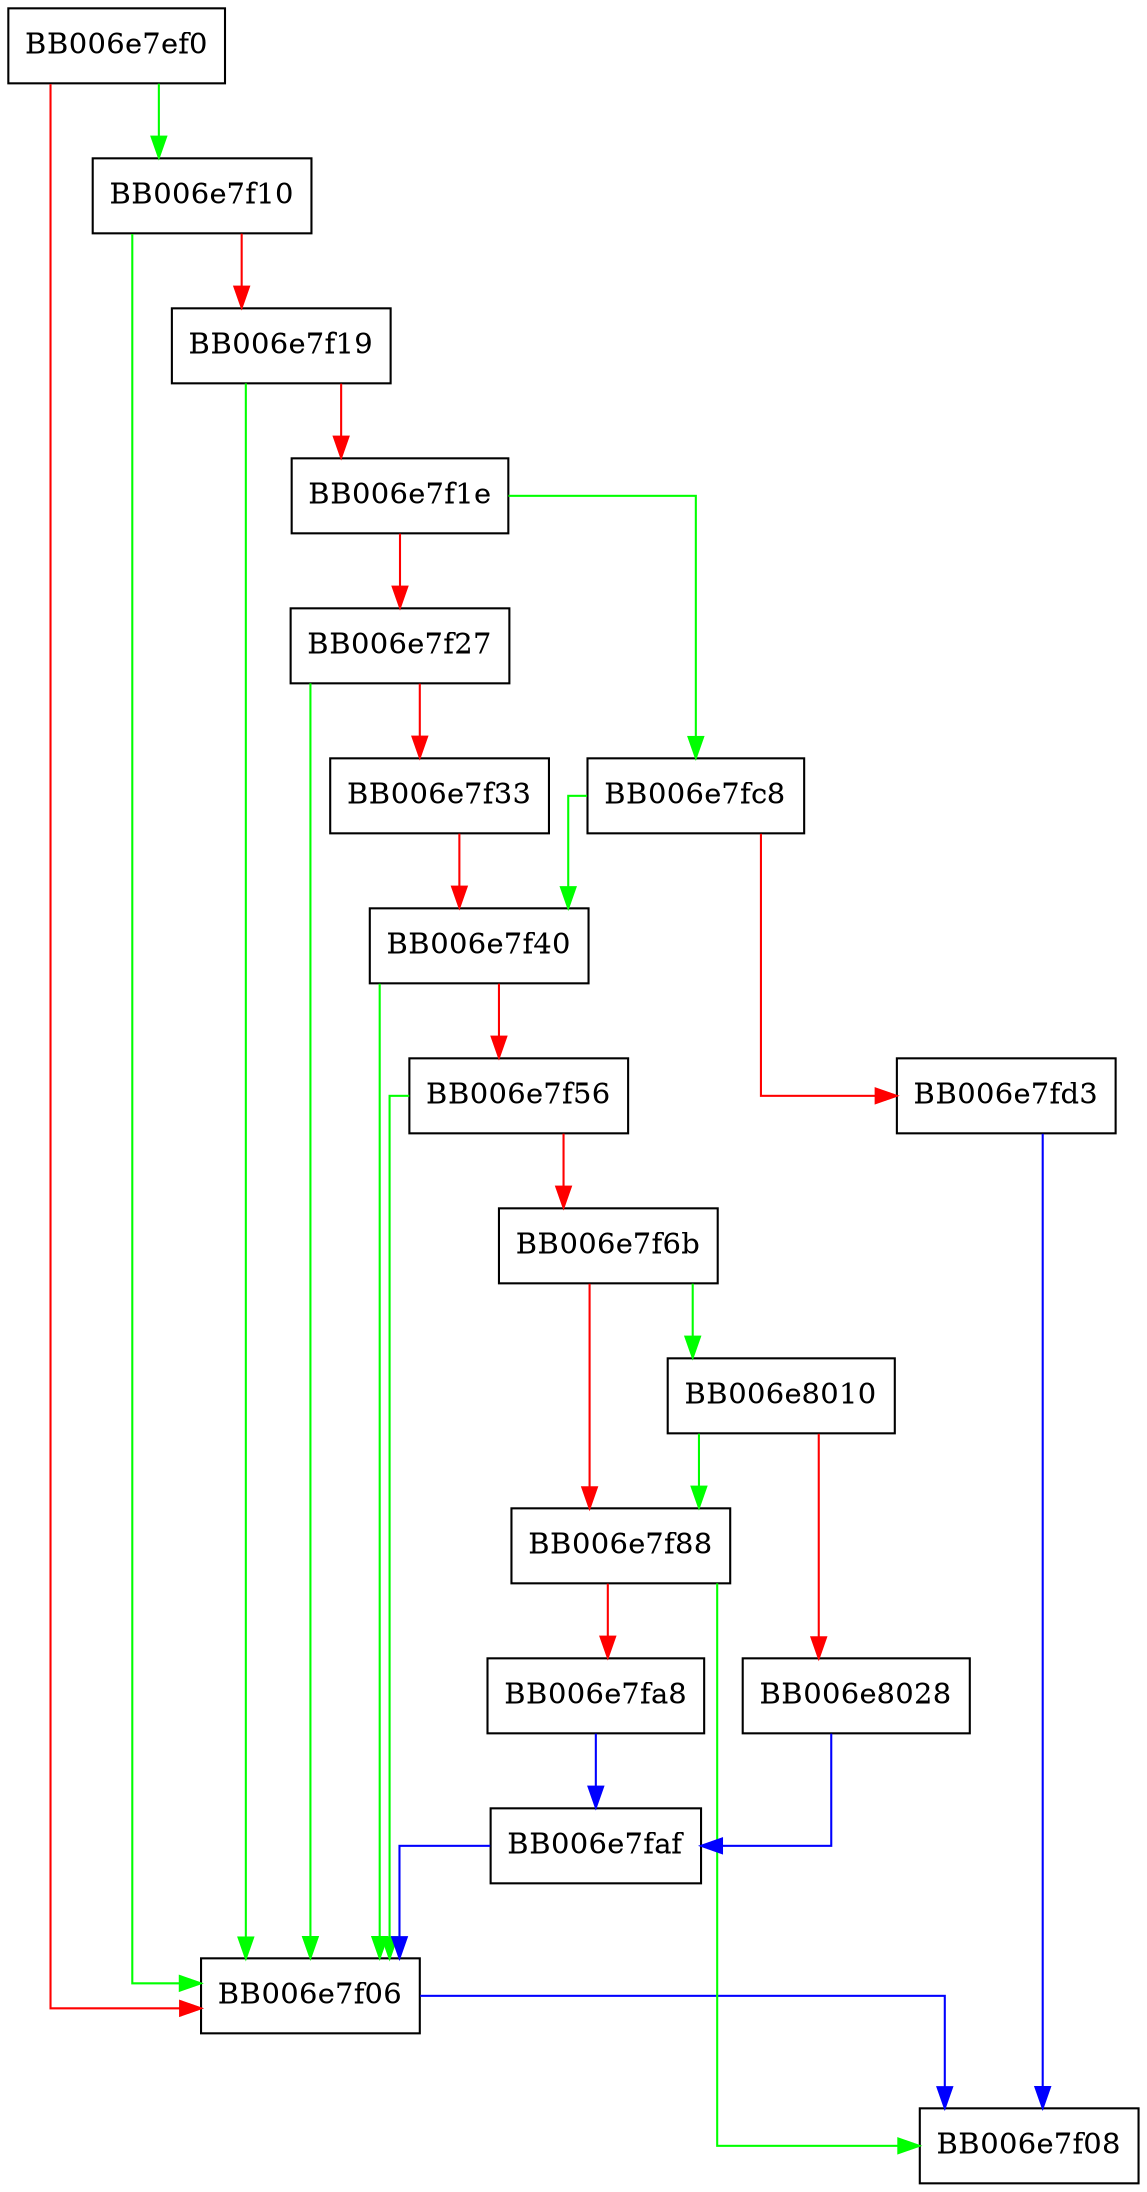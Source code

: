 digraph dsa_sha256_sign_init {
  node [shape="box"];
  graph [splines=ortho];
  BB006e7ef0 -> BB006e7f10 [color="green"];
  BB006e7ef0 -> BB006e7f06 [color="red"];
  BB006e7f06 -> BB006e7f08 [color="blue"];
  BB006e7f10 -> BB006e7f06 [color="green"];
  BB006e7f10 -> BB006e7f19 [color="red"];
  BB006e7f19 -> BB006e7f06 [color="green"];
  BB006e7f19 -> BB006e7f1e [color="red"];
  BB006e7f1e -> BB006e7fc8 [color="green"];
  BB006e7f1e -> BB006e7f27 [color="red"];
  BB006e7f27 -> BB006e7f06 [color="green"];
  BB006e7f27 -> BB006e7f33 [color="red"];
  BB006e7f33 -> BB006e7f40 [color="red"];
  BB006e7f40 -> BB006e7f06 [color="green"];
  BB006e7f40 -> BB006e7f56 [color="red"];
  BB006e7f56 -> BB006e7f06 [color="green"];
  BB006e7f56 -> BB006e7f6b [color="red"];
  BB006e7f6b -> BB006e8010 [color="green"];
  BB006e7f6b -> BB006e7f88 [color="red"];
  BB006e7f88 -> BB006e7f08 [color="green"];
  BB006e7f88 -> BB006e7fa8 [color="red"];
  BB006e7fa8 -> BB006e7faf [color="blue"];
  BB006e7faf -> BB006e7f06 [color="blue"];
  BB006e7fc8 -> BB006e7f40 [color="green"];
  BB006e7fc8 -> BB006e7fd3 [color="red"];
  BB006e7fd3 -> BB006e7f08 [color="blue"];
  BB006e8010 -> BB006e7f88 [color="green"];
  BB006e8010 -> BB006e8028 [color="red"];
  BB006e8028 -> BB006e7faf [color="blue"];
}